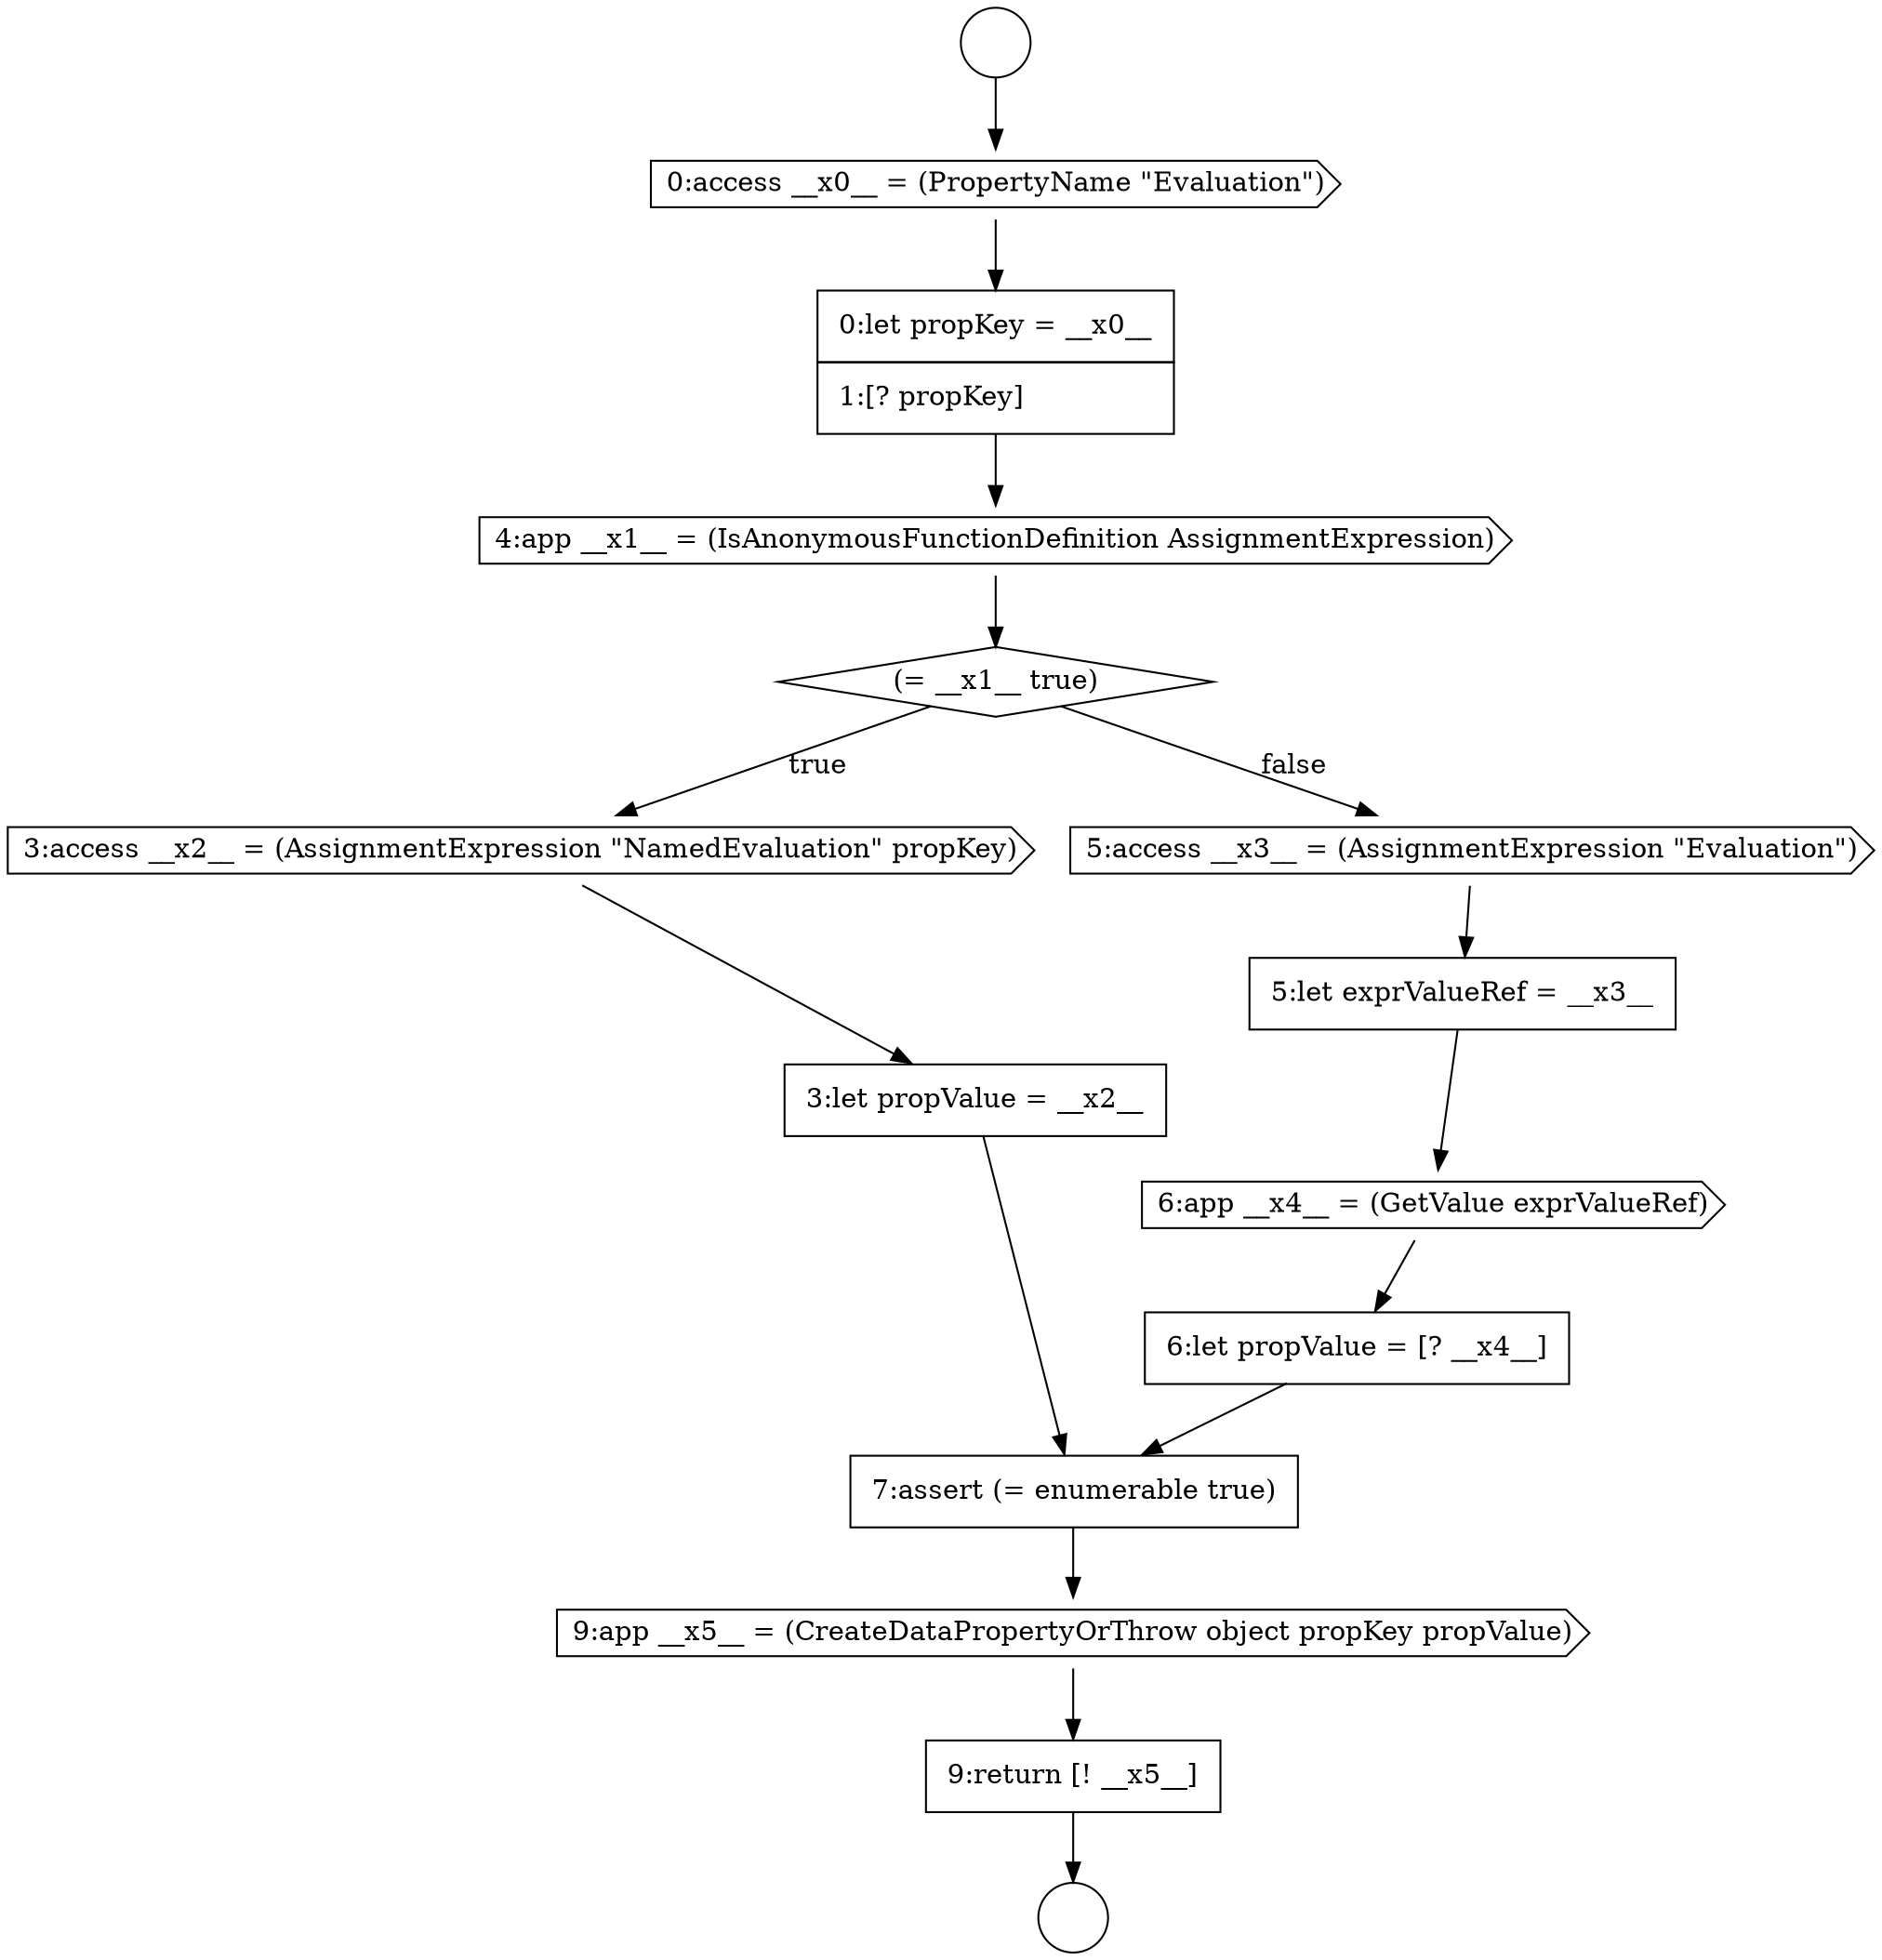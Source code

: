 digraph {
  node4094 [shape=none, margin=0, label=<<font color="black">
    <table border="0" cellborder="1" cellspacing="0" cellpadding="10">
      <tr><td align="left">5:let exprValueRef = __x3__</td></tr>
    </table>
  </font>> color="black" fillcolor="white" style=filled]
  node4087 [shape=cds, label=<<font color="black">0:access __x0__ = (PropertyName &quot;Evaluation&quot;)</font>> color="black" fillcolor="white" style=filled]
  node4091 [shape=cds, label=<<font color="black">3:access __x2__ = (AssignmentExpression &quot;NamedEvaluation&quot; propKey)</font>> color="black" fillcolor="white" style=filled]
  node4095 [shape=cds, label=<<font color="black">6:app __x4__ = (GetValue exprValueRef)</font>> color="black" fillcolor="white" style=filled]
  node4086 [shape=circle label=" " color="black" fillcolor="white" style=filled]
  node4085 [shape=circle label=" " color="black" fillcolor="white" style=filled]
  node4092 [shape=none, margin=0, label=<<font color="black">
    <table border="0" cellborder="1" cellspacing="0" cellpadding="10">
      <tr><td align="left">3:let propValue = __x2__</td></tr>
    </table>
  </font>> color="black" fillcolor="white" style=filled]
  node4093 [shape=cds, label=<<font color="black">5:access __x3__ = (AssignmentExpression &quot;Evaluation&quot;)</font>> color="black" fillcolor="white" style=filled]
  node4089 [shape=cds, label=<<font color="black">4:app __x1__ = (IsAnonymousFunctionDefinition AssignmentExpression)</font>> color="black" fillcolor="white" style=filled]
  node4098 [shape=cds, label=<<font color="black">9:app __x5__ = (CreateDataPropertyOrThrow object propKey propValue)</font>> color="black" fillcolor="white" style=filled]
  node4088 [shape=none, margin=0, label=<<font color="black">
    <table border="0" cellborder="1" cellspacing="0" cellpadding="10">
      <tr><td align="left">0:let propKey = __x0__</td></tr>
      <tr><td align="left">1:[? propKey]</td></tr>
    </table>
  </font>> color="black" fillcolor="white" style=filled]
  node4090 [shape=diamond, label=<<font color="black">(= __x1__ true)</font>> color="black" fillcolor="white" style=filled]
  node4097 [shape=none, margin=0, label=<<font color="black">
    <table border="0" cellborder="1" cellspacing="0" cellpadding="10">
      <tr><td align="left">7:assert (= enumerable true)</td></tr>
    </table>
  </font>> color="black" fillcolor="white" style=filled]
  node4096 [shape=none, margin=0, label=<<font color="black">
    <table border="0" cellborder="1" cellspacing="0" cellpadding="10">
      <tr><td align="left">6:let propValue = [? __x4__]</td></tr>
    </table>
  </font>> color="black" fillcolor="white" style=filled]
  node4099 [shape=none, margin=0, label=<<font color="black">
    <table border="0" cellborder="1" cellspacing="0" cellpadding="10">
      <tr><td align="left">9:return [! __x5__]</td></tr>
    </table>
  </font>> color="black" fillcolor="white" style=filled]
  node4095 -> node4096 [ color="black"]
  node4090 -> node4091 [label=<<font color="black">true</font>> color="black"]
  node4090 -> node4093 [label=<<font color="black">false</font>> color="black"]
  node4098 -> node4099 [ color="black"]
  node4085 -> node4087 [ color="black"]
  node4097 -> node4098 [ color="black"]
  node4089 -> node4090 [ color="black"]
  node4088 -> node4089 [ color="black"]
  node4099 -> node4086 [ color="black"]
  node4087 -> node4088 [ color="black"]
  node4093 -> node4094 [ color="black"]
  node4096 -> node4097 [ color="black"]
  node4091 -> node4092 [ color="black"]
  node4094 -> node4095 [ color="black"]
  node4092 -> node4097 [ color="black"]
}
